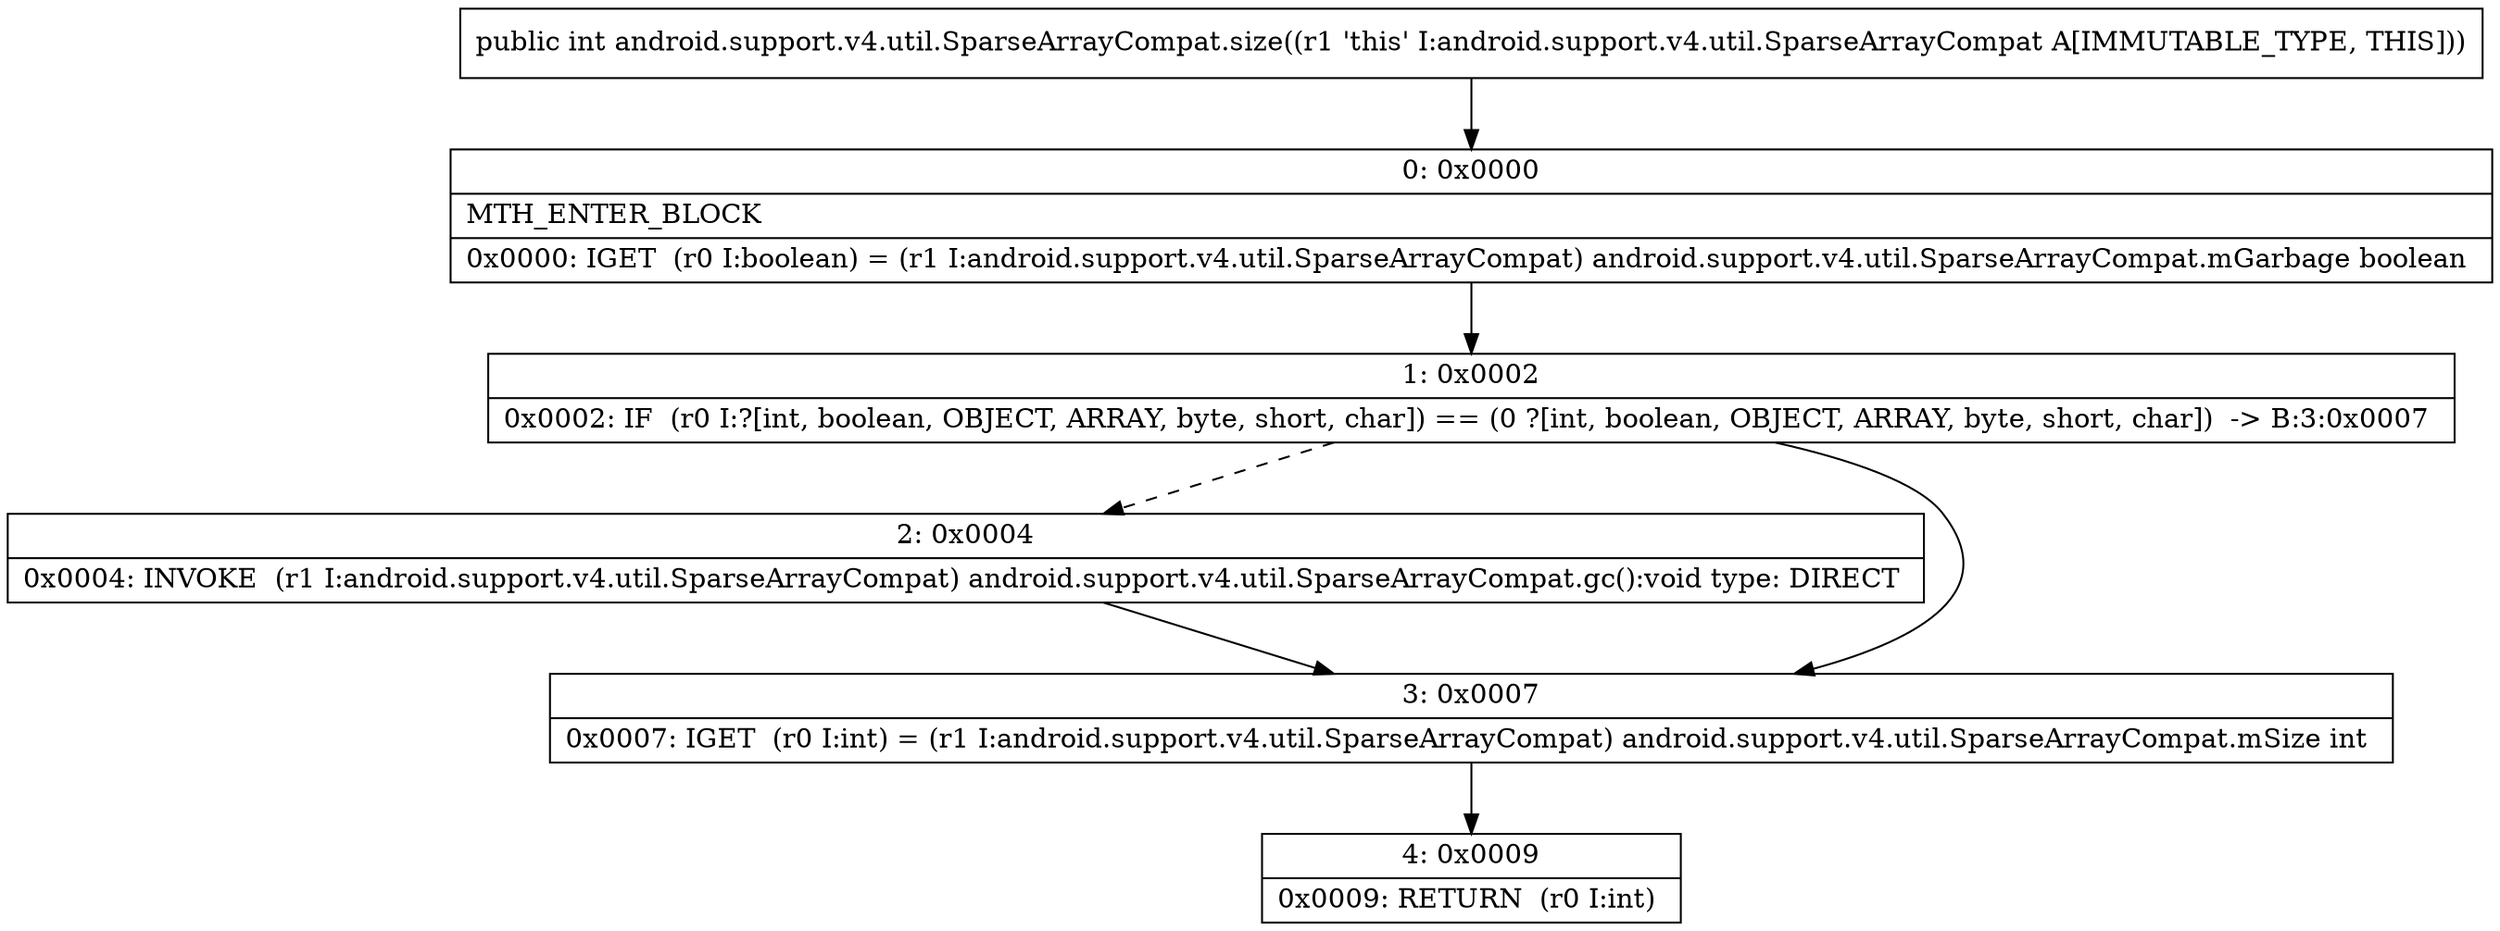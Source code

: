 digraph "CFG forandroid.support.v4.util.SparseArrayCompat.size()I" {
Node_0 [shape=record,label="{0\:\ 0x0000|MTH_ENTER_BLOCK\l|0x0000: IGET  (r0 I:boolean) = (r1 I:android.support.v4.util.SparseArrayCompat) android.support.v4.util.SparseArrayCompat.mGarbage boolean \l}"];
Node_1 [shape=record,label="{1\:\ 0x0002|0x0002: IF  (r0 I:?[int, boolean, OBJECT, ARRAY, byte, short, char]) == (0 ?[int, boolean, OBJECT, ARRAY, byte, short, char])  \-\> B:3:0x0007 \l}"];
Node_2 [shape=record,label="{2\:\ 0x0004|0x0004: INVOKE  (r1 I:android.support.v4.util.SparseArrayCompat) android.support.v4.util.SparseArrayCompat.gc():void type: DIRECT \l}"];
Node_3 [shape=record,label="{3\:\ 0x0007|0x0007: IGET  (r0 I:int) = (r1 I:android.support.v4.util.SparseArrayCompat) android.support.v4.util.SparseArrayCompat.mSize int \l}"];
Node_4 [shape=record,label="{4\:\ 0x0009|0x0009: RETURN  (r0 I:int) \l}"];
MethodNode[shape=record,label="{public int android.support.v4.util.SparseArrayCompat.size((r1 'this' I:android.support.v4.util.SparseArrayCompat A[IMMUTABLE_TYPE, THIS])) }"];
MethodNode -> Node_0;
Node_0 -> Node_1;
Node_1 -> Node_2[style=dashed];
Node_1 -> Node_3;
Node_2 -> Node_3;
Node_3 -> Node_4;
}

